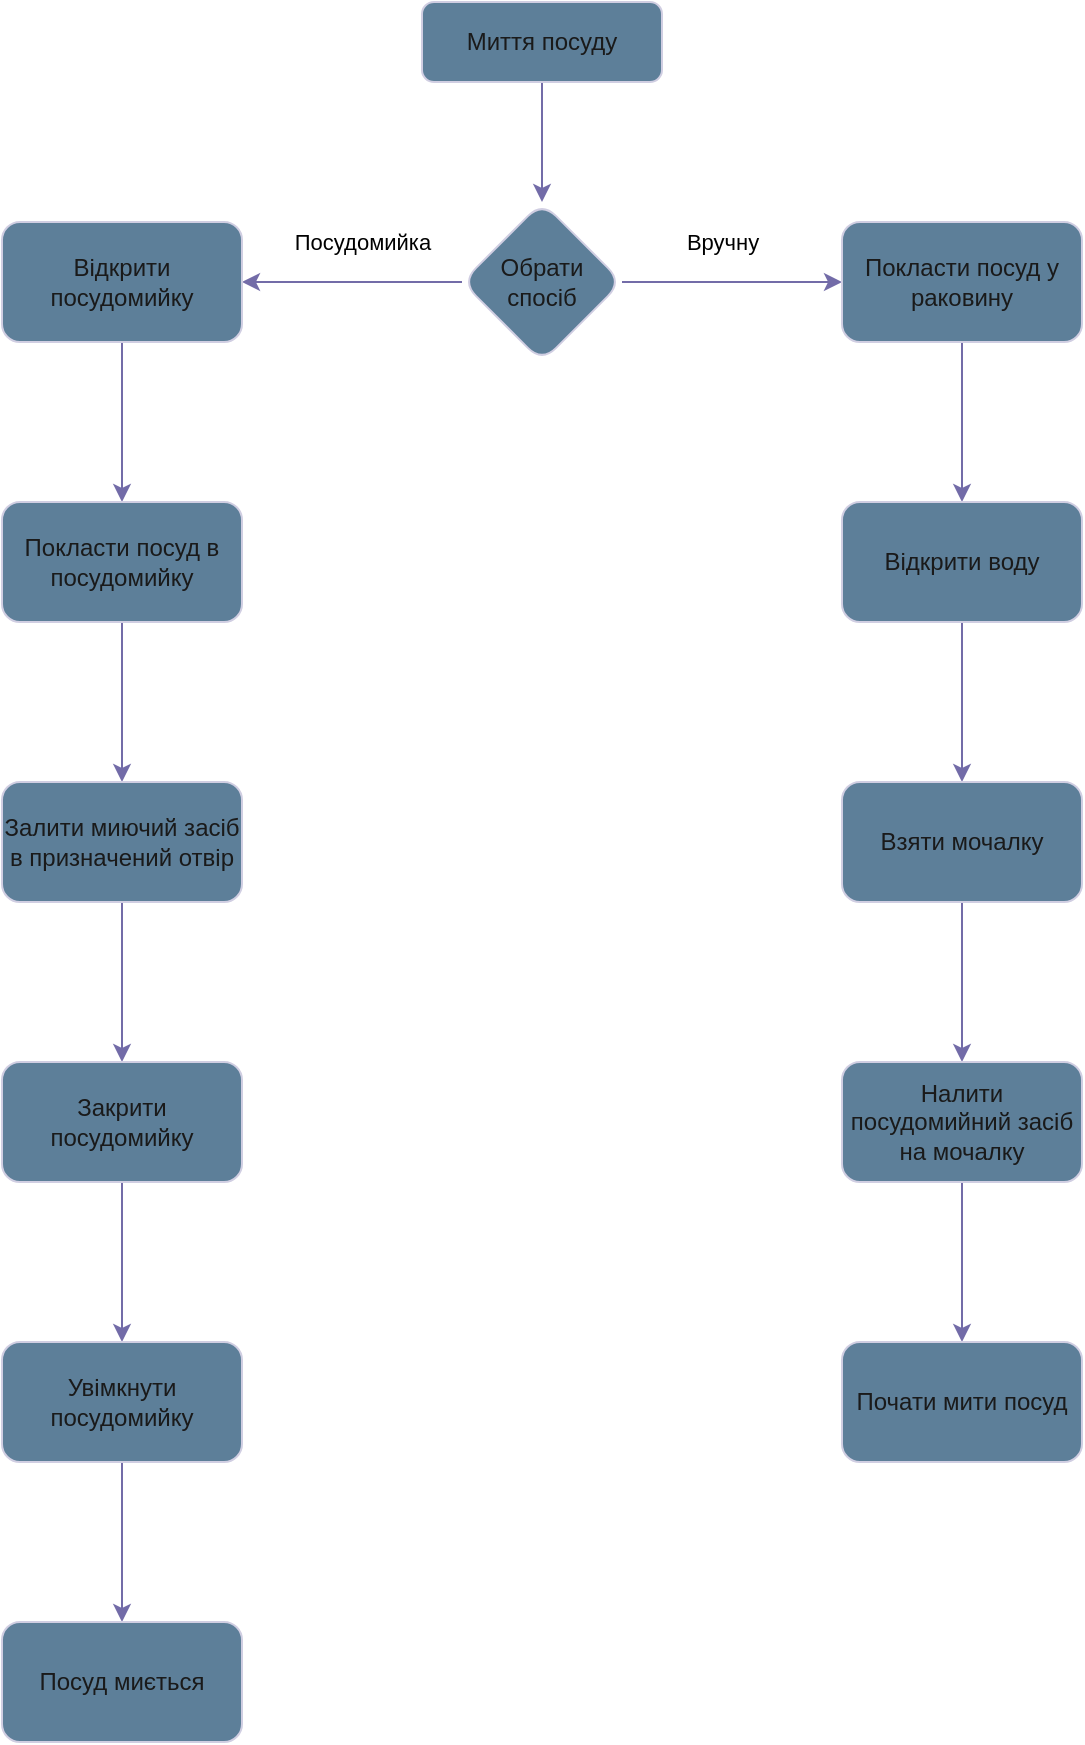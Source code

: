 <mxfile version="21.1.5" type="device">
  <diagram id="C5RBs43oDa-KdzZeNtuy" name="Page-1">
    <mxGraphModel dx="1434" dy="774" grid="1" gridSize="10" guides="1" tooltips="1" connect="1" arrows="1" fold="1" page="1" pageScale="1" pageWidth="827" pageHeight="1169" math="0" shadow="0">
      <root>
        <mxCell id="WIyWlLk6GJQsqaUBKTNV-0" />
        <mxCell id="WIyWlLk6GJQsqaUBKTNV-1" parent="WIyWlLk6GJQsqaUBKTNV-0" />
        <mxCell id="OGG41Ki2uANivIYMsZS1-3" value="" style="edgeStyle=orthogonalEdgeStyle;rounded=0;orthogonalLoop=1;jettySize=auto;html=1;labelBackgroundColor=none;strokeColor=#736CA8;fontColor=default;" edge="1" parent="WIyWlLk6GJQsqaUBKTNV-1" source="WIyWlLk6GJQsqaUBKTNV-3" target="OGG41Ki2uANivIYMsZS1-2">
          <mxGeometry relative="1" as="geometry" />
        </mxCell>
        <mxCell id="WIyWlLk6GJQsqaUBKTNV-3" value="Миття посуду" style="rounded=1;whiteSpace=wrap;html=1;fontSize=12;glass=0;strokeWidth=1;shadow=0;labelBackgroundColor=none;fillColor=#5D7F99;strokeColor=#D0CEE2;fontColor=#1A1A1A;" parent="WIyWlLk6GJQsqaUBKTNV-1" vertex="1">
          <mxGeometry x="340" y="20" width="120" height="40" as="geometry" />
        </mxCell>
        <mxCell id="OGG41Ki2uANivIYMsZS1-5" value="Посудомийка" style="edgeStyle=orthogonalEdgeStyle;rounded=0;orthogonalLoop=1;jettySize=auto;html=1;labelBackgroundColor=none;strokeColor=#736CA8;fontColor=default;" edge="1" parent="WIyWlLk6GJQsqaUBKTNV-1" source="OGG41Ki2uANivIYMsZS1-2" target="OGG41Ki2uANivIYMsZS1-4">
          <mxGeometry x="-0.091" y="-20" relative="1" as="geometry">
            <mxPoint as="offset" />
          </mxGeometry>
        </mxCell>
        <mxCell id="OGG41Ki2uANivIYMsZS1-7" value="Вручну" style="edgeStyle=orthogonalEdgeStyle;rounded=0;orthogonalLoop=1;jettySize=auto;html=1;labelBackgroundColor=none;strokeColor=#736CA8;fontColor=default;" edge="1" parent="WIyWlLk6GJQsqaUBKTNV-1" source="OGG41Ki2uANivIYMsZS1-2" target="OGG41Ki2uANivIYMsZS1-6">
          <mxGeometry x="-0.091" y="20" relative="1" as="geometry">
            <mxPoint as="offset" />
          </mxGeometry>
        </mxCell>
        <mxCell id="OGG41Ki2uANivIYMsZS1-2" value="Обрати спосіб" style="rhombus;whiteSpace=wrap;html=1;rounded=1;glass=0;strokeWidth=1;shadow=0;labelBackgroundColor=none;fillColor=#5D7F99;strokeColor=#D0CEE2;fontColor=#1A1A1A;" vertex="1" parent="WIyWlLk6GJQsqaUBKTNV-1">
          <mxGeometry x="360" y="120" width="80" height="80" as="geometry" />
        </mxCell>
        <mxCell id="OGG41Ki2uANivIYMsZS1-9" value="" style="edgeStyle=orthogonalEdgeStyle;rounded=0;orthogonalLoop=1;jettySize=auto;html=1;labelBackgroundColor=none;strokeColor=#736CA8;fontColor=default;" edge="1" parent="WIyWlLk6GJQsqaUBKTNV-1" source="OGG41Ki2uANivIYMsZS1-4" target="OGG41Ki2uANivIYMsZS1-8">
          <mxGeometry relative="1" as="geometry" />
        </mxCell>
        <mxCell id="OGG41Ki2uANivIYMsZS1-4" value="Відкрити посудомийку" style="whiteSpace=wrap;html=1;rounded=1;glass=0;strokeWidth=1;shadow=0;labelBackgroundColor=none;fillColor=#5D7F99;strokeColor=#D0CEE2;fontColor=#1A1A1A;" vertex="1" parent="WIyWlLk6GJQsqaUBKTNV-1">
          <mxGeometry x="130" y="130" width="120" height="60" as="geometry" />
        </mxCell>
        <mxCell id="OGG41Ki2uANivIYMsZS1-11" value="" style="edgeStyle=orthogonalEdgeStyle;rounded=0;orthogonalLoop=1;jettySize=auto;html=1;labelBackgroundColor=none;strokeColor=#736CA8;fontColor=default;" edge="1" parent="WIyWlLk6GJQsqaUBKTNV-1" source="OGG41Ki2uANivIYMsZS1-6" target="OGG41Ki2uANivIYMsZS1-10">
          <mxGeometry relative="1" as="geometry" />
        </mxCell>
        <mxCell id="OGG41Ki2uANivIYMsZS1-6" value="Покласти посуд у раковину" style="whiteSpace=wrap;html=1;rounded=1;glass=0;strokeWidth=1;shadow=0;labelBackgroundColor=none;fillColor=#5D7F99;strokeColor=#D0CEE2;fontColor=#1A1A1A;" vertex="1" parent="WIyWlLk6GJQsqaUBKTNV-1">
          <mxGeometry x="550" y="130" width="120" height="60" as="geometry" />
        </mxCell>
        <mxCell id="OGG41Ki2uANivIYMsZS1-19" value="" style="edgeStyle=orthogonalEdgeStyle;rounded=0;orthogonalLoop=1;jettySize=auto;html=1;labelBackgroundColor=none;strokeColor=#736CA8;fontColor=default;" edge="1" parent="WIyWlLk6GJQsqaUBKTNV-1" source="OGG41Ki2uANivIYMsZS1-8" target="OGG41Ki2uANivIYMsZS1-18">
          <mxGeometry relative="1" as="geometry" />
        </mxCell>
        <mxCell id="OGG41Ki2uANivIYMsZS1-8" value="Покласти посуд в посудомийку" style="whiteSpace=wrap;html=1;rounded=1;glass=0;strokeWidth=1;shadow=0;labelBackgroundColor=none;fillColor=#5D7F99;strokeColor=#D0CEE2;fontColor=#1A1A1A;" vertex="1" parent="WIyWlLk6GJQsqaUBKTNV-1">
          <mxGeometry x="130" y="270" width="120" height="60" as="geometry" />
        </mxCell>
        <mxCell id="OGG41Ki2uANivIYMsZS1-13" value="" style="edgeStyle=orthogonalEdgeStyle;rounded=0;orthogonalLoop=1;jettySize=auto;html=1;labelBackgroundColor=none;strokeColor=#736CA8;fontColor=default;" edge="1" parent="WIyWlLk6GJQsqaUBKTNV-1" source="OGG41Ki2uANivIYMsZS1-10" target="OGG41Ki2uANivIYMsZS1-12">
          <mxGeometry relative="1" as="geometry" />
        </mxCell>
        <mxCell id="OGG41Ki2uANivIYMsZS1-10" value="Відкрити воду" style="whiteSpace=wrap;html=1;rounded=1;glass=0;strokeWidth=1;shadow=0;labelBackgroundColor=none;fillColor=#5D7F99;strokeColor=#D0CEE2;fontColor=#1A1A1A;" vertex="1" parent="WIyWlLk6GJQsqaUBKTNV-1">
          <mxGeometry x="550" y="270" width="120" height="60" as="geometry" />
        </mxCell>
        <mxCell id="OGG41Ki2uANivIYMsZS1-15" value="" style="edgeStyle=orthogonalEdgeStyle;rounded=0;orthogonalLoop=1;jettySize=auto;html=1;labelBackgroundColor=none;strokeColor=#736CA8;fontColor=default;" edge="1" parent="WIyWlLk6GJQsqaUBKTNV-1" source="OGG41Ki2uANivIYMsZS1-12" target="OGG41Ki2uANivIYMsZS1-14">
          <mxGeometry relative="1" as="geometry" />
        </mxCell>
        <mxCell id="OGG41Ki2uANivIYMsZS1-12" value="Взяти мочалку" style="whiteSpace=wrap;html=1;rounded=1;glass=0;strokeWidth=1;shadow=0;labelBackgroundColor=none;fillColor=#5D7F99;strokeColor=#D0CEE2;fontColor=#1A1A1A;" vertex="1" parent="WIyWlLk6GJQsqaUBKTNV-1">
          <mxGeometry x="550" y="410" width="120" height="60" as="geometry" />
        </mxCell>
        <mxCell id="OGG41Ki2uANivIYMsZS1-17" value="" style="edgeStyle=orthogonalEdgeStyle;rounded=0;orthogonalLoop=1;jettySize=auto;html=1;labelBackgroundColor=none;strokeColor=#736CA8;fontColor=default;" edge="1" parent="WIyWlLk6GJQsqaUBKTNV-1" source="OGG41Ki2uANivIYMsZS1-14" target="OGG41Ki2uANivIYMsZS1-16">
          <mxGeometry relative="1" as="geometry" />
        </mxCell>
        <mxCell id="OGG41Ki2uANivIYMsZS1-14" value="Налити посудомийний засіб на мочалку" style="whiteSpace=wrap;html=1;rounded=1;glass=0;strokeWidth=1;shadow=0;labelBackgroundColor=none;fillColor=#5D7F99;strokeColor=#D0CEE2;fontColor=#1A1A1A;" vertex="1" parent="WIyWlLk6GJQsqaUBKTNV-1">
          <mxGeometry x="550" y="550" width="120" height="60" as="geometry" />
        </mxCell>
        <mxCell id="OGG41Ki2uANivIYMsZS1-16" value="Почати мити посуд" style="whiteSpace=wrap;html=1;rounded=1;glass=0;strokeWidth=1;shadow=0;labelBackgroundColor=none;fillColor=#5D7F99;strokeColor=#D0CEE2;fontColor=#1A1A1A;" vertex="1" parent="WIyWlLk6GJQsqaUBKTNV-1">
          <mxGeometry x="550" y="690" width="120" height="60" as="geometry" />
        </mxCell>
        <mxCell id="OGG41Ki2uANivIYMsZS1-21" value="" style="edgeStyle=orthogonalEdgeStyle;rounded=0;orthogonalLoop=1;jettySize=auto;html=1;labelBackgroundColor=none;strokeColor=#736CA8;fontColor=default;" edge="1" parent="WIyWlLk6GJQsqaUBKTNV-1" source="OGG41Ki2uANivIYMsZS1-18" target="OGG41Ki2uANivIYMsZS1-20">
          <mxGeometry relative="1" as="geometry" />
        </mxCell>
        <mxCell id="OGG41Ki2uANivIYMsZS1-18" value="Залити миючий засіб в призначений отвір" style="whiteSpace=wrap;html=1;rounded=1;glass=0;strokeWidth=1;shadow=0;labelBackgroundColor=none;fillColor=#5D7F99;strokeColor=#D0CEE2;fontColor=#1A1A1A;" vertex="1" parent="WIyWlLk6GJQsqaUBKTNV-1">
          <mxGeometry x="130" y="410" width="120" height="60" as="geometry" />
        </mxCell>
        <mxCell id="OGG41Ki2uANivIYMsZS1-23" value="" style="edgeStyle=orthogonalEdgeStyle;rounded=0;orthogonalLoop=1;jettySize=auto;html=1;labelBackgroundColor=none;strokeColor=#736CA8;fontColor=default;" edge="1" parent="WIyWlLk6GJQsqaUBKTNV-1" source="OGG41Ki2uANivIYMsZS1-20" target="OGG41Ki2uANivIYMsZS1-22">
          <mxGeometry relative="1" as="geometry" />
        </mxCell>
        <mxCell id="OGG41Ki2uANivIYMsZS1-20" value="Закрити посудомийку" style="whiteSpace=wrap;html=1;rounded=1;glass=0;strokeWidth=1;shadow=0;labelBackgroundColor=none;fillColor=#5D7F99;strokeColor=#D0CEE2;fontColor=#1A1A1A;" vertex="1" parent="WIyWlLk6GJQsqaUBKTNV-1">
          <mxGeometry x="130" y="550" width="120" height="60" as="geometry" />
        </mxCell>
        <mxCell id="OGG41Ki2uANivIYMsZS1-25" value="" style="edgeStyle=orthogonalEdgeStyle;rounded=0;orthogonalLoop=1;jettySize=auto;html=1;labelBackgroundColor=none;strokeColor=#736CA8;fontColor=default;" edge="1" parent="WIyWlLk6GJQsqaUBKTNV-1" source="OGG41Ki2uANivIYMsZS1-22" target="OGG41Ki2uANivIYMsZS1-24">
          <mxGeometry relative="1" as="geometry" />
        </mxCell>
        <mxCell id="OGG41Ki2uANivIYMsZS1-22" value="Увімкнути посудомийку" style="whiteSpace=wrap;html=1;rounded=1;glass=0;strokeWidth=1;shadow=0;labelBackgroundColor=none;fillColor=#5D7F99;strokeColor=#D0CEE2;fontColor=#1A1A1A;" vertex="1" parent="WIyWlLk6GJQsqaUBKTNV-1">
          <mxGeometry x="130" y="690" width="120" height="60" as="geometry" />
        </mxCell>
        <mxCell id="OGG41Ki2uANivIYMsZS1-24" value="Посуд миється" style="whiteSpace=wrap;html=1;rounded=1;glass=0;strokeWidth=1;shadow=0;labelBackgroundColor=none;fillColor=#5D7F99;strokeColor=#D0CEE2;fontColor=#1A1A1A;" vertex="1" parent="WIyWlLk6GJQsqaUBKTNV-1">
          <mxGeometry x="130" y="830" width="120" height="60" as="geometry" />
        </mxCell>
      </root>
    </mxGraphModel>
  </diagram>
</mxfile>
